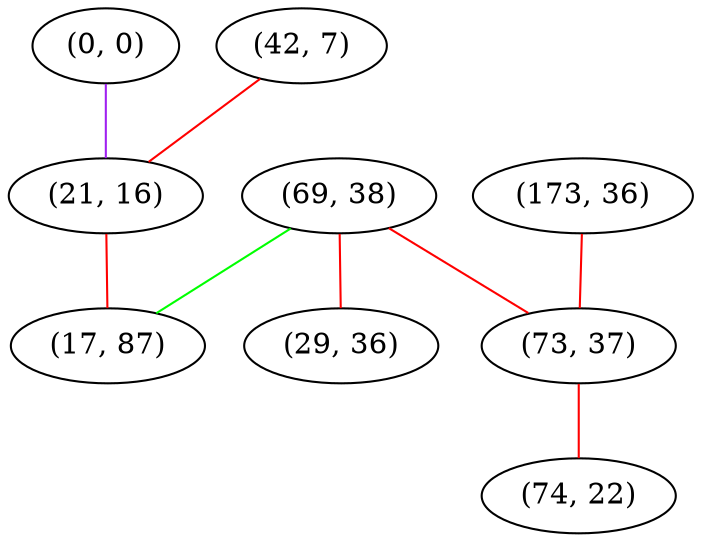 graph "" {
"(0, 0)";
"(69, 38)";
"(173, 36)";
"(42, 7)";
"(21, 16)";
"(17, 87)";
"(73, 37)";
"(29, 36)";
"(74, 22)";
"(0, 0)" -- "(21, 16)"  [color=purple, key=0, weight=4];
"(69, 38)" -- "(73, 37)"  [color=red, key=0, weight=1];
"(69, 38)" -- "(29, 36)"  [color=red, key=0, weight=1];
"(69, 38)" -- "(17, 87)"  [color=green, key=0, weight=2];
"(173, 36)" -- "(73, 37)"  [color=red, key=0, weight=1];
"(42, 7)" -- "(21, 16)"  [color=red, key=0, weight=1];
"(21, 16)" -- "(17, 87)"  [color=red, key=0, weight=1];
"(73, 37)" -- "(74, 22)"  [color=red, key=0, weight=1];
}
